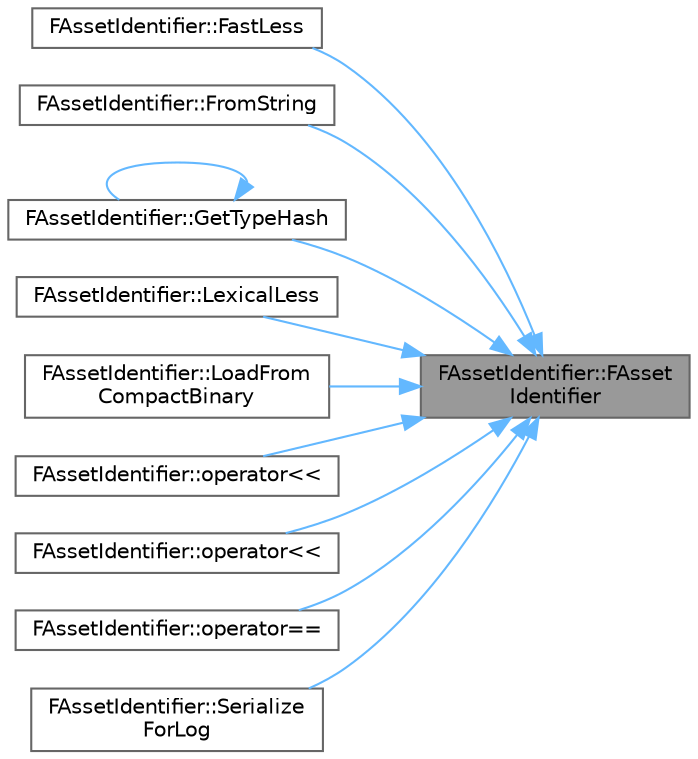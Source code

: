digraph "FAssetIdentifier::FAssetIdentifier"
{
 // INTERACTIVE_SVG=YES
 // LATEX_PDF_SIZE
  bgcolor="transparent";
  edge [fontname=Helvetica,fontsize=10,labelfontname=Helvetica,labelfontsize=10];
  node [fontname=Helvetica,fontsize=10,shape=box,height=0.2,width=0.4];
  rankdir="RL";
  Node1 [id="Node000001",label="FAssetIdentifier::FAsset\lIdentifier",height=0.2,width=0.4,color="gray40", fillcolor="grey60", style="filled", fontcolor="black",tooltip="Can be implicitly constructed from just the package name."];
  Node1 -> Node2 [id="edge1_Node000001_Node000002",dir="back",color="steelblue1",style="solid",tooltip=" "];
  Node2 [id="Node000002",label="FAssetIdentifier::FastLess",height=0.2,width=0.4,color="grey40", fillcolor="white", style="filled",URL="$da/d0e/structFAssetIdentifier.html#a99234b029236bf9e19db7ffe1cb92f39",tooltip=" "];
  Node1 -> Node3 [id="edge2_Node000001_Node000003",dir="back",color="steelblue1",style="solid",tooltip=" "];
  Node3 [id="Node000003",label="FAssetIdentifier::FromString",height=0.2,width=0.4,color="grey40", fillcolor="white", style="filled",URL="$da/d0e/structFAssetIdentifier.html#a7db8739a125abead448a340ce80a26b2",tooltip="Converts from Package.Object::Name format."];
  Node1 -> Node4 [id="edge3_Node000001_Node000004",dir="back",color="steelblue1",style="solid",tooltip=" "];
  Node4 [id="Node000004",label="FAssetIdentifier::GetTypeHash",height=0.2,width=0.4,color="grey40", fillcolor="white", style="filled",URL="$da/d0e/structFAssetIdentifier.html#a19fcf1ddd4c87c33f9b45a86d9fd3e73",tooltip=" "];
  Node4 -> Node4 [id="edge4_Node000004_Node000004",dir="back",color="steelblue1",style="solid",tooltip=" "];
  Node1 -> Node5 [id="edge5_Node000001_Node000005",dir="back",color="steelblue1",style="solid",tooltip=" "];
  Node5 [id="Node000005",label="FAssetIdentifier::LexicalLess",height=0.2,width=0.4,color="grey40", fillcolor="white", style="filled",URL="$da/d0e/structFAssetIdentifier.html#a8616e30af23ac2015680319e6fdbe391",tooltip=" "];
  Node1 -> Node6 [id="edge6_Node000001_Node000006",dir="back",color="steelblue1",style="solid",tooltip=" "];
  Node6 [id="Node000006",label="FAssetIdentifier::LoadFrom\lCompactBinary",height=0.2,width=0.4,color="grey40", fillcolor="white", style="filled",URL="$da/d0e/structFAssetIdentifier.html#ab1850531f430f83d9df0736dc5f47ff0",tooltip=" "];
  Node1 -> Node7 [id="edge7_Node000001_Node000007",dir="back",color="steelblue1",style="solid",tooltip=" "];
  Node7 [id="Node000007",label="FAssetIdentifier::operator\<\<",height=0.2,width=0.4,color="grey40", fillcolor="white", style="filled",URL="$da/d0e/structFAssetIdentifier.html#ac51b4266141e3dfb4cb7b54922e7e42c",tooltip="Identifiers may be serialized as part of the registry cache, or in other contexts."];
  Node1 -> Node8 [id="edge8_Node000001_Node000008",dir="back",color="steelblue1",style="solid",tooltip=" "];
  Node8 [id="Node000008",label="FAssetIdentifier::operator\<\<",height=0.2,width=0.4,color="grey40", fillcolor="white", style="filled",URL="$da/d0e/structFAssetIdentifier.html#acb8b7e4dd7d617231bb7b481cef132f1",tooltip=" "];
  Node1 -> Node9 [id="edge9_Node000001_Node000009",dir="back",color="steelblue1",style="solid",tooltip=" "];
  Node9 [id="Node000009",label="FAssetIdentifier::operator==",height=0.2,width=0.4,color="grey40", fillcolor="white", style="filled",URL="$da/d0e/structFAssetIdentifier.html#a6d4b3230639f220a9e407b17a71a7098",tooltip=" "];
  Node1 -> Node10 [id="edge10_Node000001_Node000010",dir="back",color="steelblue1",style="solid",tooltip=" "];
  Node10 [id="Node000010",label="FAssetIdentifier::Serialize\lForLog",height=0.2,width=0.4,color="grey40", fillcolor="white", style="filled",URL="$da/d0e/structFAssetIdentifier.html#a375df2430ab59395dd57f23ac15a1ce7",tooltip=" "];
}
